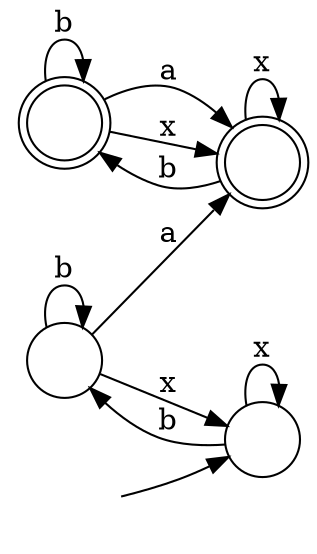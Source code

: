 digraph Automaton {
  rankdir = LR;
  0 [shape=doublecircle,label=""];
  0 -> 3 [label="a"]
  0 -> 3 [label="x"]
  0 -> 0 [label="b"]
  1 [shape=circle,label=""];
  initial [shape=plaintext,label=""];
  initial -> 1
  1 -> 1 [label="x"]
  1 -> 2 [label="b"]
  2 [shape=circle,label=""];
  2 -> 3 [label="a"]
  2 -> 1 [label="x"]
  2 -> 2 [label="b"]
  3 [shape=doublecircle,label=""];
  3 -> 3 [label="x"]
  3 -> 0 [label="b"]
}
